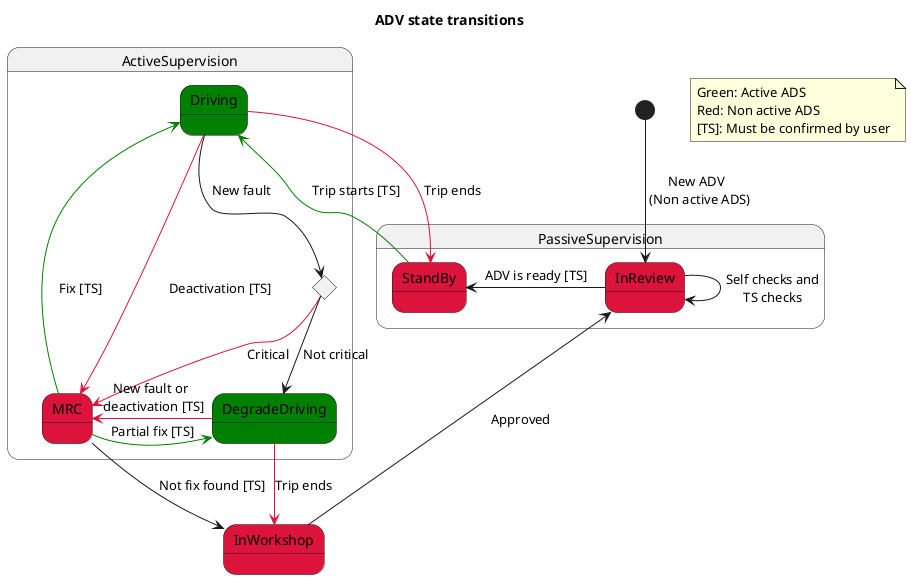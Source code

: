 @startuml
!$ACTIVE_COLOR= "#Green"
!$NOT_ACTIVE_COLOR= "#Crimson"
title ADV state transitions
skinparam ConditionEndStyle hline

' States
state InWorkshop $NOT_ACTIVE_COLOR

state PassiveSupervision {
    state InPreparation as "InReview" $NOT_ACTIVE_COLOR

    ' Car has no problems and is ready to be used
    state "StandBy" as Ready $NOT_ACTIVE_COLOR
}

state ActiveSupervision {
    ' Car is on an active trip, driving with normal conditions
    state "Driving" as Driving $ACTIVE_COLOR

    ' Car is on an active trip with problems that doesn't prevent DDT
    state DegradeDriving $ACTIVE_COLOR

    ' Decision state
    state IsCriticalFault <<choice>> 

    ' Car standing still, very attentive to external factors, waiting to resume trip once a TS approval
    state MRC $NOT_ACTIVE_COLOR
}


' Transitions
[*] --> InPreparation : New ADV \n (Non active ADS)
InPreparation -> Ready : ADV is ready [TS]
InPreparation -> InPreparation: Self checks and\nTS checks
Ready -[$ACTIVE_COLOR]> Driving : Trip starts [TS]
Driving -[$NOT_ACTIVE_COLOR]-> Ready : Trip ends
Driving --> IsCriticalFault : New fault
Driving -[$NOT_ACTIVE_COLOR]-> MRC: Deactivation [TS]
IsCriticalFault -[$NOT_ACTIVE_COLOR]-> MRC : Critical
IsCriticalFault --> DegradeDriving : Not critical
DegradeDriving -[$NOT_ACTIVE_COLOR]-> InWorkshop : Trip ends
InWorkshop --> InPreparation : Approved
MRC -[$ACTIVE_COLOR]-> Driving : Fix [TS]
MRC -[$ACTIVE_COLOR]> DegradeDriving : Partial fix [TS]
MRC ----> InWorkshop : Not fix found [TS]
DegradeDriving -[$NOT_ACTIVE_COLOR]> MRC : New fault or \n deactivation [TS]
 
note "Green: Active ADS\/\nRed: Non active ADS\/\n[TS]: Must be confirmed by user" as N1
@enduml

